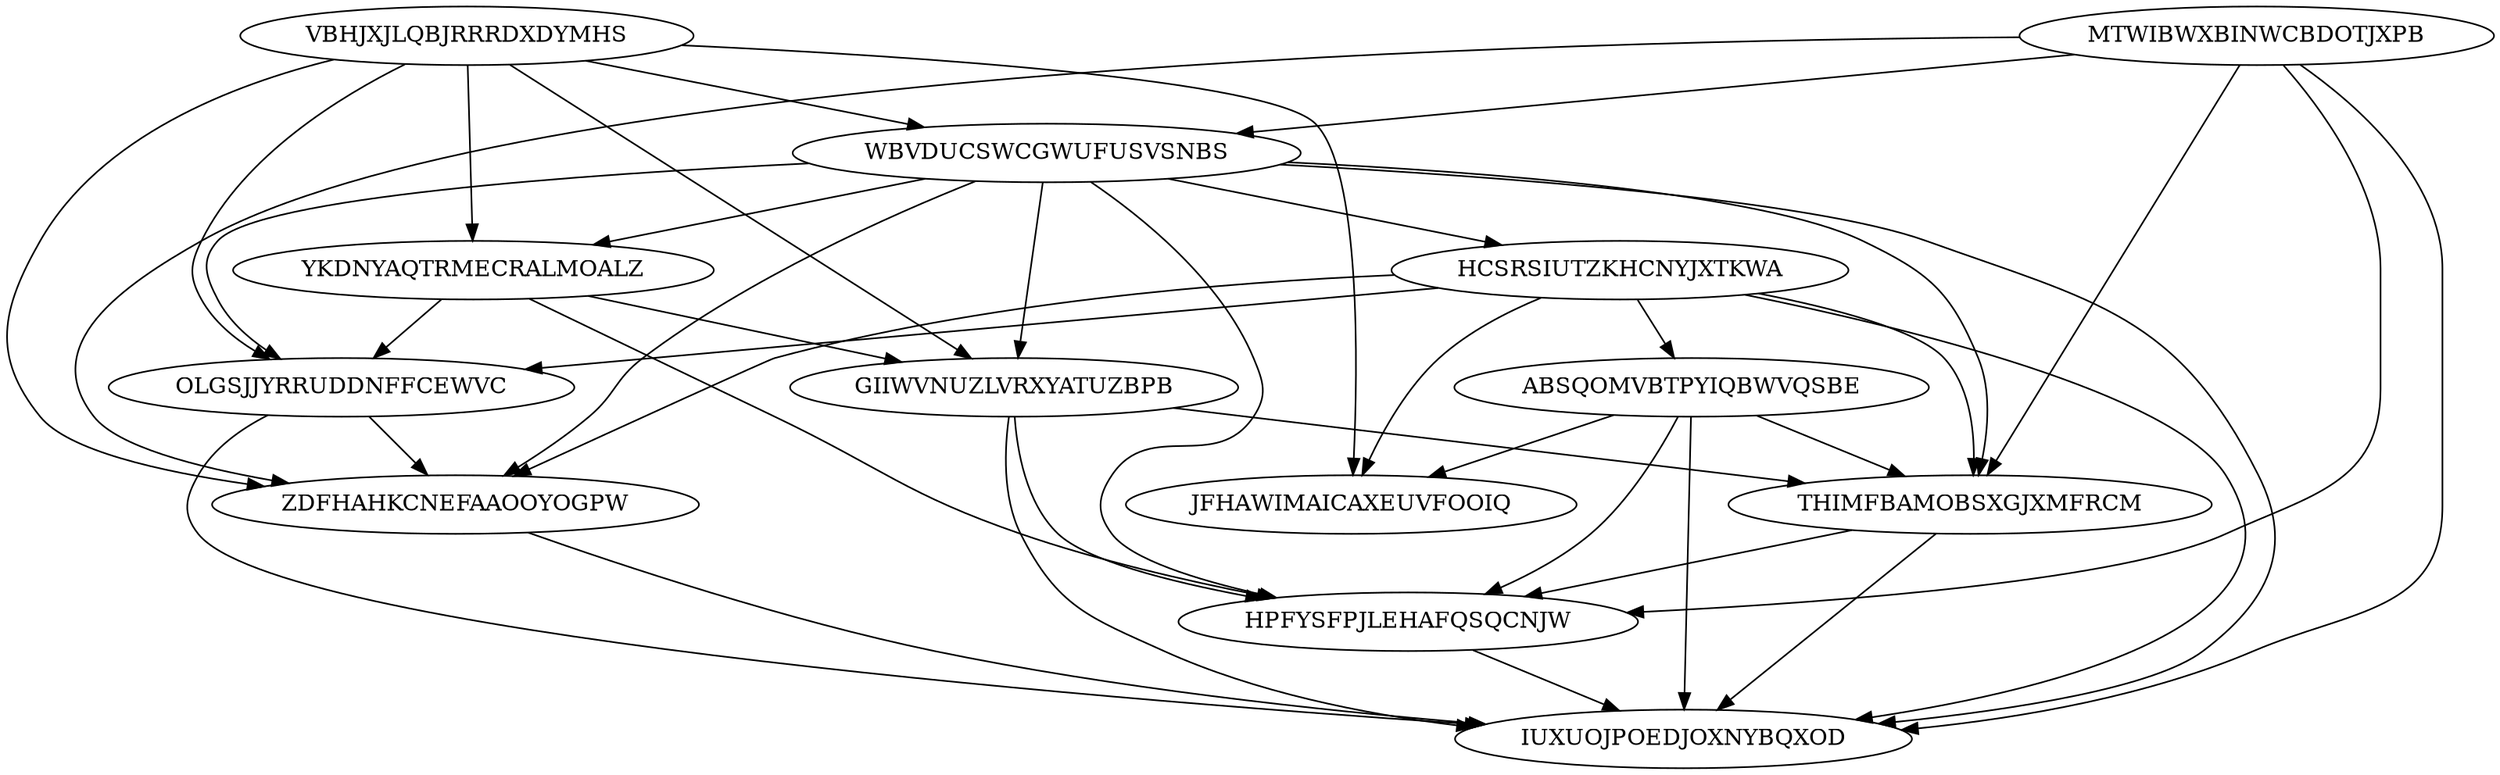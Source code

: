 digraph N13M41 {
	VBHJXJLQBJRRRDXDYMHS	[Weight=20];
	MTWIBWXBINWCBDOTJXPB	[Weight=10];
	WBVDUCSWCGWUFUSVSNBS	[Weight=15];
	HCSRSIUTZKHCNYJXTKWA	[Weight=10];
	ABSQOMVBTPYIQBWVQSBE	[Weight=17];
	YKDNYAQTRMECRALMOALZ	[Weight=14];
	GIIWVNUZLVRXYATUZBPB	[Weight=17];
	OLGSJJYRRUDDNFFCEWVC	[Weight=13];
	THIMFBAMOBSXGJXMFRCM	[Weight=10];
	HPFYSFPJLEHAFQSQCNJW	[Weight=20];
	ZDFHAHKCNEFAAOOYOGPW	[Weight=11];
	JFHAWIMAICAXEUVFOOIQ	[Weight=19];
	IUXUOJPOEDJOXNYBQXOD	[Weight=19];
	MTWIBWXBINWCBDOTJXPB -> THIMFBAMOBSXGJXMFRCM [Weight=18];
	HCSRSIUTZKHCNYJXTKWA -> JFHAWIMAICAXEUVFOOIQ [Weight=12];
	VBHJXJLQBJRRRDXDYMHS -> GIIWVNUZLVRXYATUZBPB [Weight=19];
	ABSQOMVBTPYIQBWVQSBE -> THIMFBAMOBSXGJXMFRCM [Weight=12];
	ABSQOMVBTPYIQBWVQSBE -> IUXUOJPOEDJOXNYBQXOD [Weight=15];
	MTWIBWXBINWCBDOTJXPB -> ZDFHAHKCNEFAAOOYOGPW [Weight=13];
	WBVDUCSWCGWUFUSVSNBS -> THIMFBAMOBSXGJXMFRCM [Weight=20];
	VBHJXJLQBJRRRDXDYMHS -> YKDNYAQTRMECRALMOALZ [Weight=19];
	ZDFHAHKCNEFAAOOYOGPW -> IUXUOJPOEDJOXNYBQXOD [Weight=14];
	HCSRSIUTZKHCNYJXTKWA -> THIMFBAMOBSXGJXMFRCM [Weight=10];
	VBHJXJLQBJRRRDXDYMHS -> WBVDUCSWCGWUFUSVSNBS [Weight=20];
	OLGSJJYRRUDDNFFCEWVC -> ZDFHAHKCNEFAAOOYOGPW [Weight=14];
	WBVDUCSWCGWUFUSVSNBS -> OLGSJJYRRUDDNFFCEWVC [Weight=16];
	HCSRSIUTZKHCNYJXTKWA -> ZDFHAHKCNEFAAOOYOGPW [Weight=16];
	MTWIBWXBINWCBDOTJXPB -> WBVDUCSWCGWUFUSVSNBS [Weight=14];
	WBVDUCSWCGWUFUSVSNBS -> ZDFHAHKCNEFAAOOYOGPW [Weight=19];
	HPFYSFPJLEHAFQSQCNJW -> IUXUOJPOEDJOXNYBQXOD [Weight=19];
	GIIWVNUZLVRXYATUZBPB -> THIMFBAMOBSXGJXMFRCM [Weight=17];
	HCSRSIUTZKHCNYJXTKWA -> IUXUOJPOEDJOXNYBQXOD [Weight=14];
	YKDNYAQTRMECRALMOALZ -> GIIWVNUZLVRXYATUZBPB [Weight=18];
	YKDNYAQTRMECRALMOALZ -> OLGSJJYRRUDDNFFCEWVC [Weight=11];
	GIIWVNUZLVRXYATUZBPB -> HPFYSFPJLEHAFQSQCNJW [Weight=13];
	WBVDUCSWCGWUFUSVSNBS -> GIIWVNUZLVRXYATUZBPB [Weight=12];
	THIMFBAMOBSXGJXMFRCM -> HPFYSFPJLEHAFQSQCNJW [Weight=12];
	OLGSJJYRRUDDNFFCEWVC -> IUXUOJPOEDJOXNYBQXOD [Weight=12];
	WBVDUCSWCGWUFUSVSNBS -> HPFYSFPJLEHAFQSQCNJW [Weight=20];
	VBHJXJLQBJRRRDXDYMHS -> JFHAWIMAICAXEUVFOOIQ [Weight=18];
	GIIWVNUZLVRXYATUZBPB -> IUXUOJPOEDJOXNYBQXOD [Weight=13];
	VBHJXJLQBJRRRDXDYMHS -> ZDFHAHKCNEFAAOOYOGPW [Weight=11];
	WBVDUCSWCGWUFUSVSNBS -> HCSRSIUTZKHCNYJXTKWA [Weight=17];
	WBVDUCSWCGWUFUSVSNBS -> YKDNYAQTRMECRALMOALZ [Weight=19];
	THIMFBAMOBSXGJXMFRCM -> IUXUOJPOEDJOXNYBQXOD [Weight=11];
	MTWIBWXBINWCBDOTJXPB -> IUXUOJPOEDJOXNYBQXOD [Weight=13];
	HCSRSIUTZKHCNYJXTKWA -> OLGSJJYRRUDDNFFCEWVC [Weight=18];
	ABSQOMVBTPYIQBWVQSBE -> JFHAWIMAICAXEUVFOOIQ [Weight=19];
	WBVDUCSWCGWUFUSVSNBS -> IUXUOJPOEDJOXNYBQXOD [Weight=14];
	YKDNYAQTRMECRALMOALZ -> HPFYSFPJLEHAFQSQCNJW [Weight=19];
	VBHJXJLQBJRRRDXDYMHS -> OLGSJJYRRUDDNFFCEWVC [Weight=13];
	ABSQOMVBTPYIQBWVQSBE -> HPFYSFPJLEHAFQSQCNJW [Weight=14];
	MTWIBWXBINWCBDOTJXPB -> HPFYSFPJLEHAFQSQCNJW [Weight=18];
	HCSRSIUTZKHCNYJXTKWA -> ABSQOMVBTPYIQBWVQSBE [Weight=18];
}
